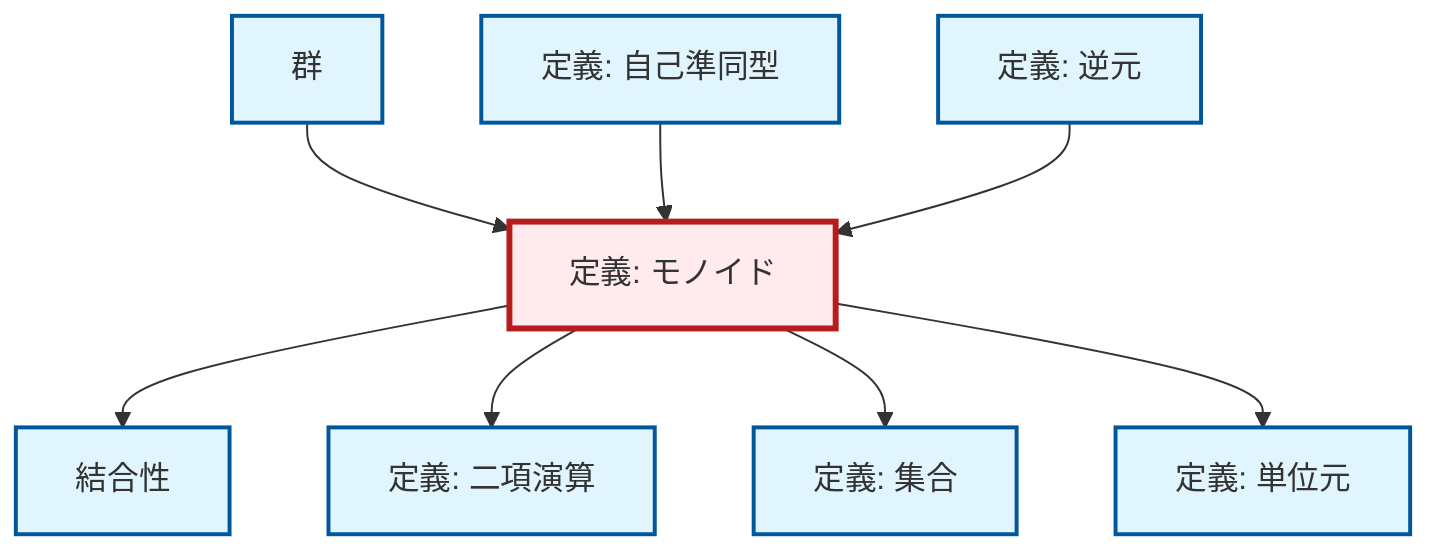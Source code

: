 graph TD
    classDef definition fill:#e1f5fe,stroke:#01579b,stroke-width:2px
    classDef theorem fill:#f3e5f5,stroke:#4a148c,stroke-width:2px
    classDef axiom fill:#fff3e0,stroke:#e65100,stroke-width:2px
    classDef example fill:#e8f5e9,stroke:#1b5e20,stroke-width:2px
    classDef current fill:#ffebee,stroke:#b71c1c,stroke-width:3px
    def-group["群"]:::definition
    def-associativity["結合性"]:::definition
    def-set["定義: 集合"]:::definition
    def-identity-element["定義: 単位元"]:::definition
    def-binary-operation["定義: 二項演算"]:::definition
    def-endomorphism["定義: 自己準同型"]:::definition
    def-monoid["定義: モノイド"]:::definition
    def-inverse-element["定義: 逆元"]:::definition
    def-monoid --> def-associativity
    def-monoid --> def-binary-operation
    def-group --> def-monoid
    def-monoid --> def-set
    def-endomorphism --> def-monoid
    def-monoid --> def-identity-element
    def-inverse-element --> def-monoid
    class def-monoid current